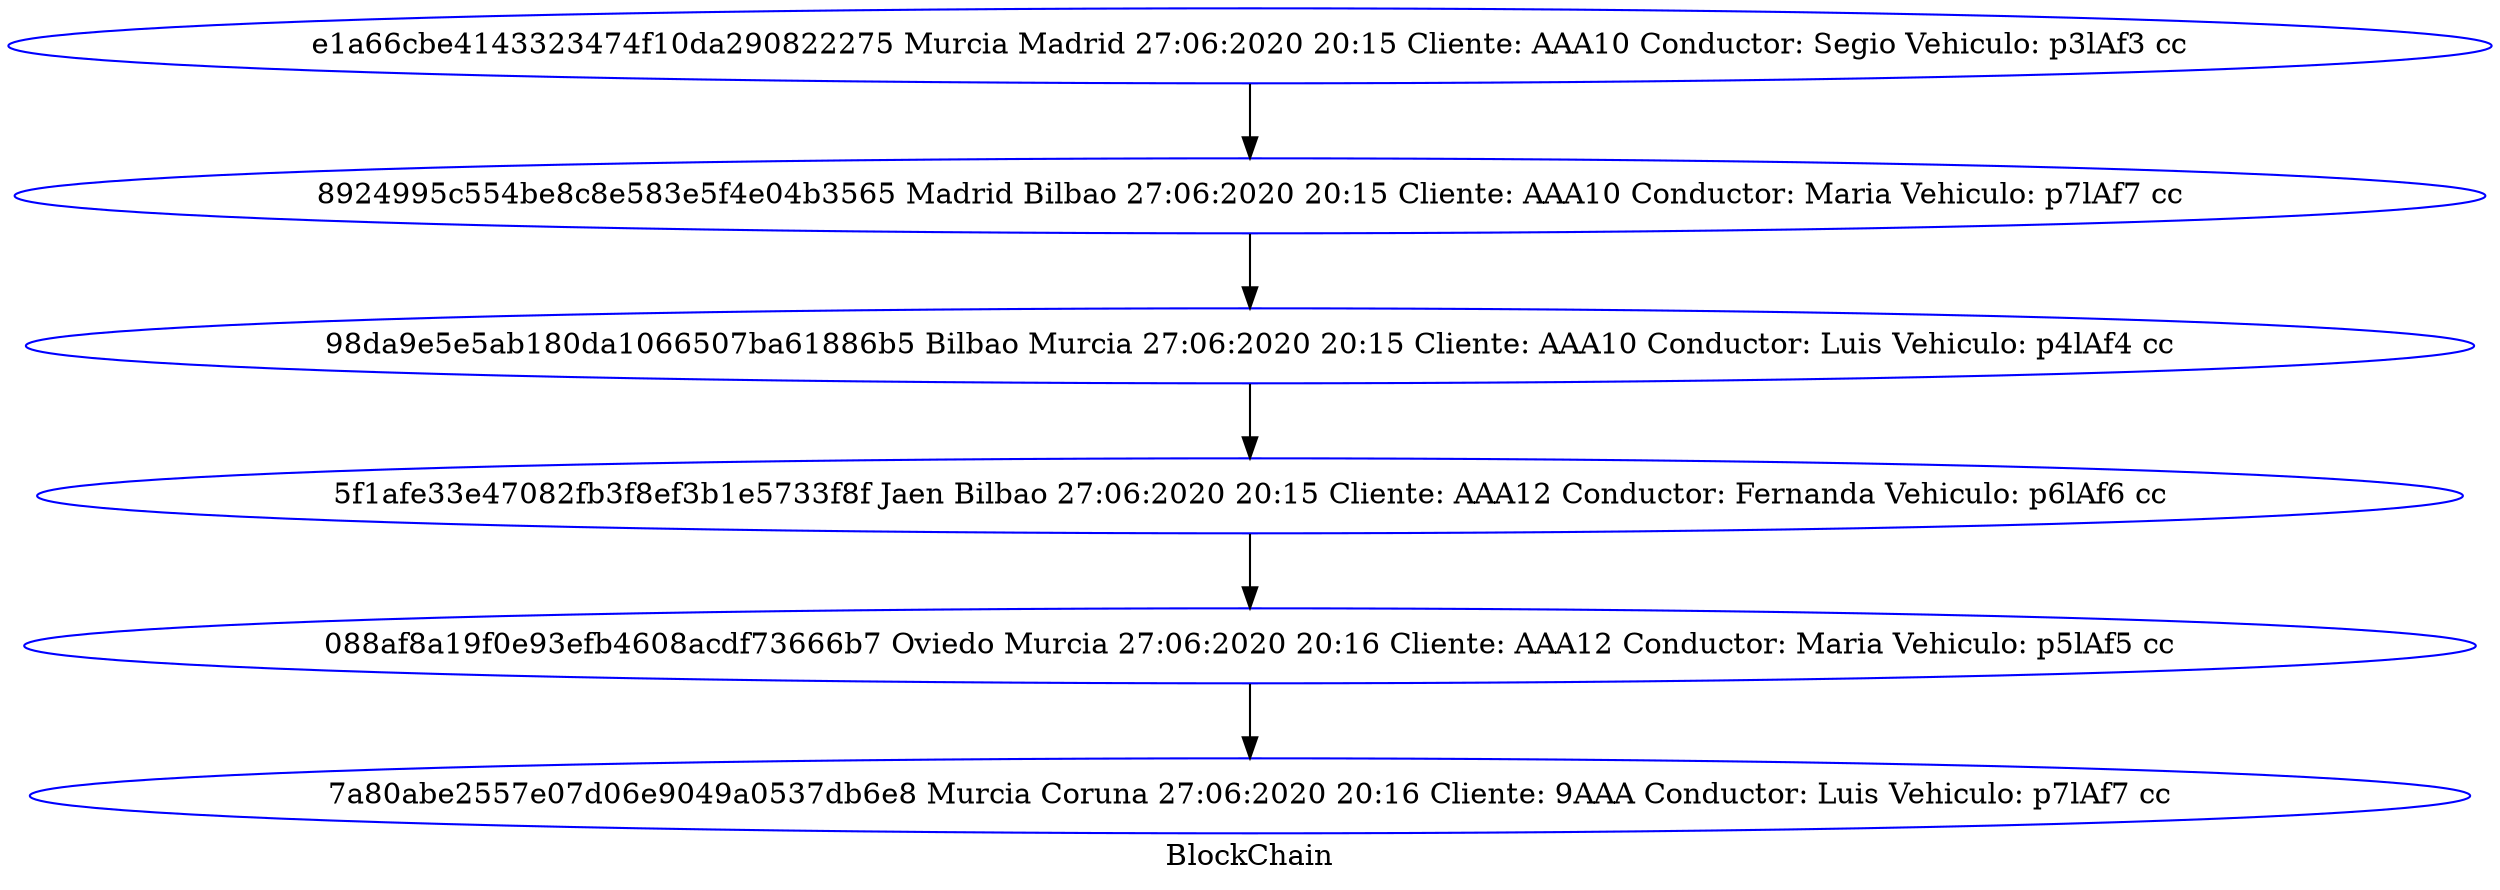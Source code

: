 digraph G { 
node [style=circle, color = blue];"e1a66cbe4143323474f10da290822275 Murcia Madrid 27:06:2020 20:15 Cliente: AAA10 Conductor: Segio Vehiculo: p3lAf3 cc" ->"8924995c554be8c8e583e5f4e04b3565 Madrid Bilbao 27:06:2020 20:15 Cliente: AAA10 Conductor: Maria Vehiculo: p7lAf7 cc" ->"98da9e5e5ab180da1066507ba61886b5 Bilbao Murcia 27:06:2020 20:15 Cliente: AAA10 Conductor: Luis Vehiculo: p4lAf4 cc" ->"5f1afe33e47082fb3f8ef3b1e5733f8f Jaen Bilbao 27:06:2020 20:15 Cliente: AAA12 Conductor: Fernanda Vehiculo: p6lAf6 cc" ->"088af8a19f0e93efb4608acdf73666b7 Oviedo Murcia 27:06:2020 20:16 Cliente: AAA12 Conductor: Maria Vehiculo: p5lAf5 cc" ->"7a80abe2557e07d06e9049a0537db6e8 Murcia Coruna 27:06:2020 20:16 Cliente: 9AAA Conductor: Luis Vehiculo: p7lAf7 cc"; label = "BlockChain";} 